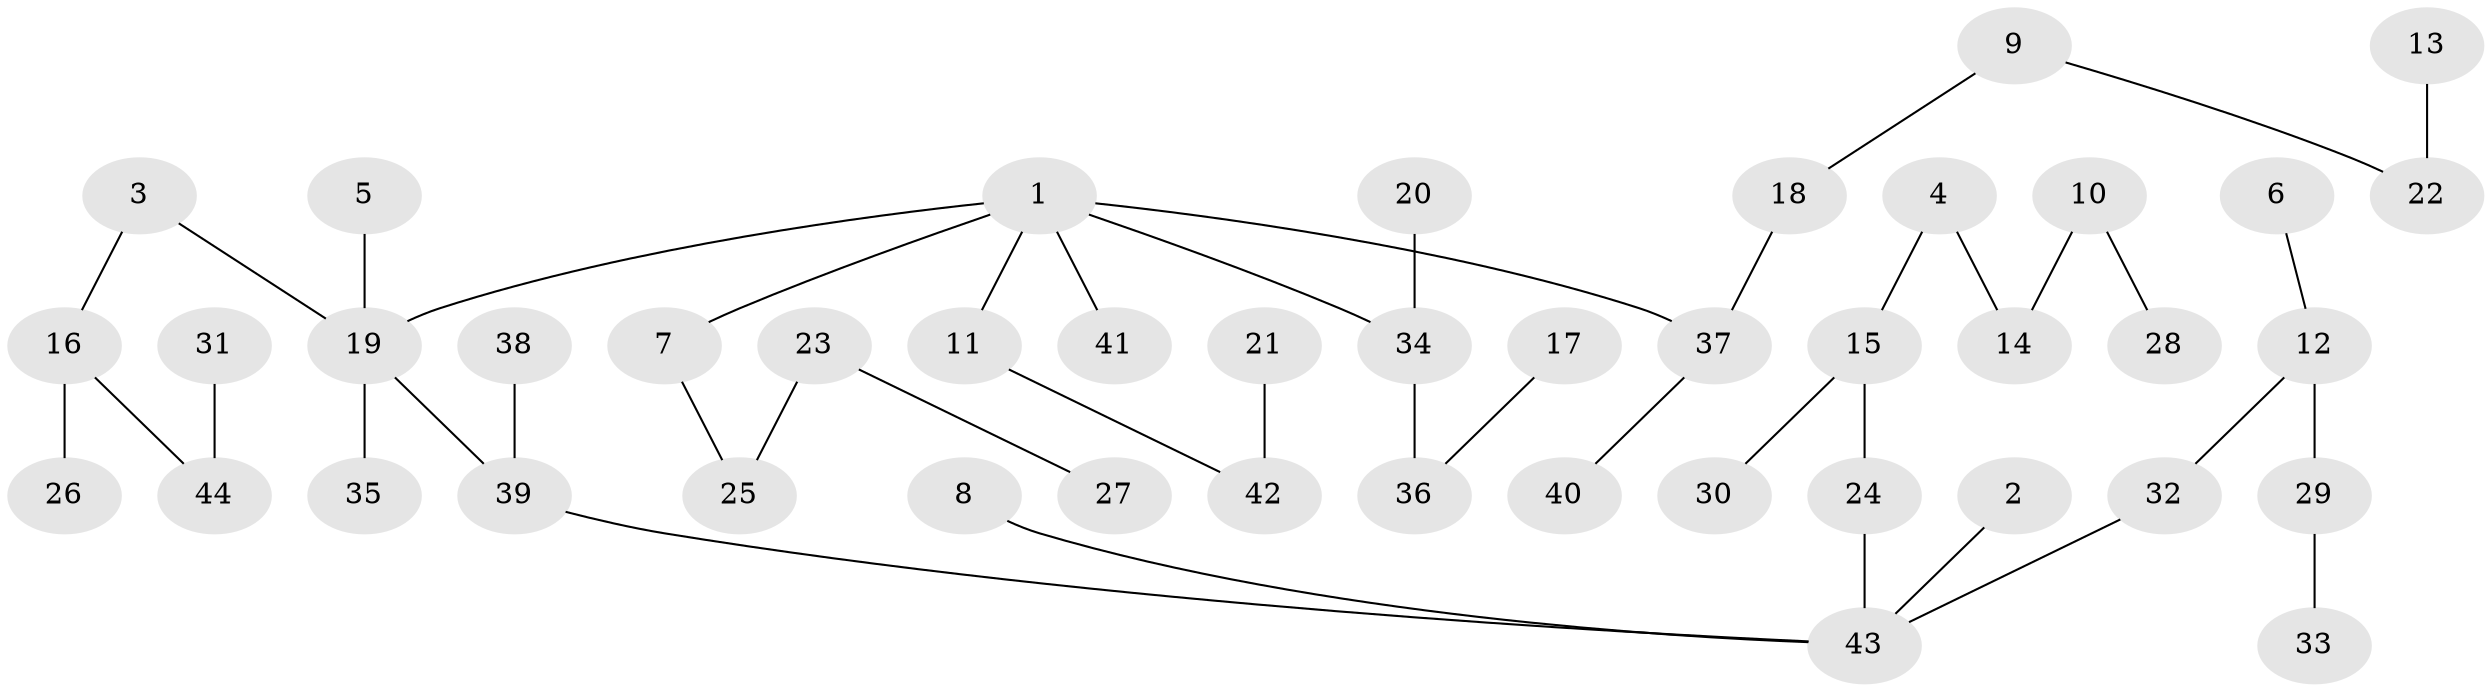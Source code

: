 // original degree distribution, {6: 0.020833333333333332, 8: 0.006944444444444444, 4: 0.0625, 1: 0.4652777777777778, 3: 0.09722222222222222, 5: 0.034722222222222224, 2: 0.3125}
// Generated by graph-tools (version 1.1) at 2025/37/03/04/25 23:37:27]
// undirected, 44 vertices, 43 edges
graph export_dot {
  node [color=gray90,style=filled];
  1;
  2;
  3;
  4;
  5;
  6;
  7;
  8;
  9;
  10;
  11;
  12;
  13;
  14;
  15;
  16;
  17;
  18;
  19;
  20;
  21;
  22;
  23;
  24;
  25;
  26;
  27;
  28;
  29;
  30;
  31;
  32;
  33;
  34;
  35;
  36;
  37;
  38;
  39;
  40;
  41;
  42;
  43;
  44;
  1 -- 7 [weight=1.0];
  1 -- 11 [weight=1.0];
  1 -- 19 [weight=1.0];
  1 -- 34 [weight=1.0];
  1 -- 37 [weight=1.0];
  1 -- 41 [weight=1.0];
  2 -- 43 [weight=1.0];
  3 -- 16 [weight=1.0];
  3 -- 19 [weight=1.0];
  4 -- 14 [weight=1.0];
  4 -- 15 [weight=1.0];
  5 -- 19 [weight=1.0];
  6 -- 12 [weight=1.0];
  7 -- 25 [weight=1.0];
  8 -- 43 [weight=1.0];
  9 -- 18 [weight=1.0];
  9 -- 22 [weight=1.0];
  10 -- 14 [weight=1.0];
  10 -- 28 [weight=1.0];
  11 -- 42 [weight=1.0];
  12 -- 29 [weight=1.0];
  12 -- 32 [weight=1.0];
  13 -- 22 [weight=1.0];
  15 -- 24 [weight=1.0];
  15 -- 30 [weight=1.0];
  16 -- 26 [weight=1.0];
  16 -- 44 [weight=1.0];
  17 -- 36 [weight=1.0];
  18 -- 37 [weight=1.0];
  19 -- 35 [weight=1.0];
  19 -- 39 [weight=1.0];
  20 -- 34 [weight=1.0];
  21 -- 42 [weight=1.0];
  23 -- 25 [weight=1.0];
  23 -- 27 [weight=1.0];
  24 -- 43 [weight=1.0];
  29 -- 33 [weight=1.0];
  31 -- 44 [weight=1.0];
  32 -- 43 [weight=1.0];
  34 -- 36 [weight=1.0];
  37 -- 40 [weight=1.0];
  38 -- 39 [weight=1.0];
  39 -- 43 [weight=1.0];
}
